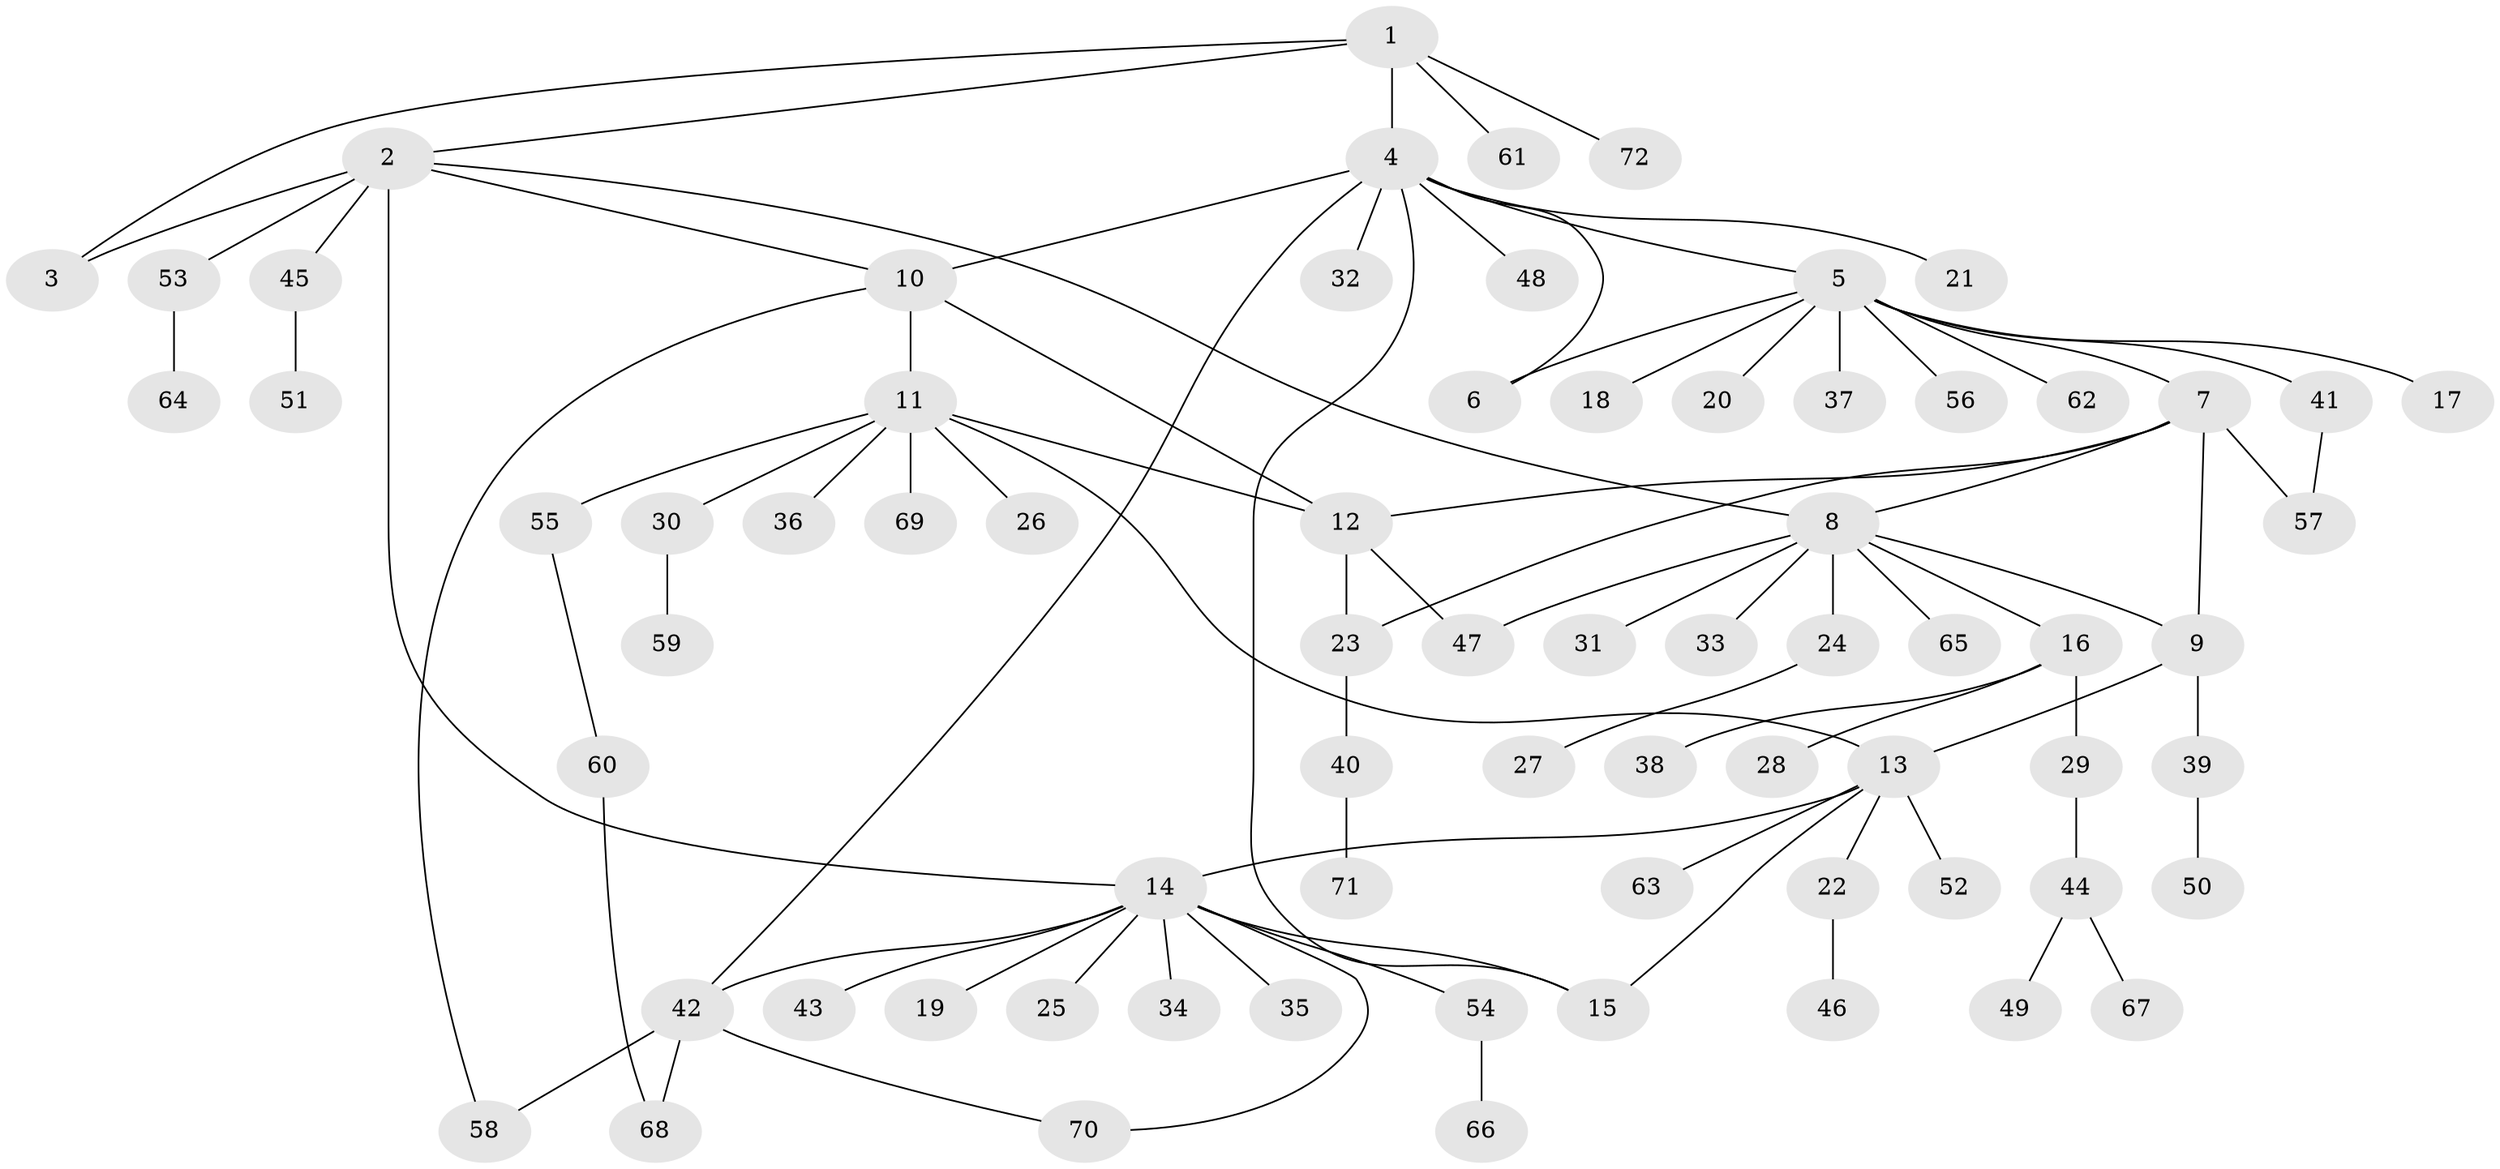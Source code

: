 // Generated by graph-tools (version 1.1) at 2025/15/03/09/25 04:15:56]
// undirected, 72 vertices, 89 edges
graph export_dot {
graph [start="1"]
  node [color=gray90,style=filled];
  1;
  2;
  3;
  4;
  5;
  6;
  7;
  8;
  9;
  10;
  11;
  12;
  13;
  14;
  15;
  16;
  17;
  18;
  19;
  20;
  21;
  22;
  23;
  24;
  25;
  26;
  27;
  28;
  29;
  30;
  31;
  32;
  33;
  34;
  35;
  36;
  37;
  38;
  39;
  40;
  41;
  42;
  43;
  44;
  45;
  46;
  47;
  48;
  49;
  50;
  51;
  52;
  53;
  54;
  55;
  56;
  57;
  58;
  59;
  60;
  61;
  62;
  63;
  64;
  65;
  66;
  67;
  68;
  69;
  70;
  71;
  72;
  1 -- 2;
  1 -- 3;
  1 -- 4;
  1 -- 61;
  1 -- 72;
  2 -- 3;
  2 -- 8;
  2 -- 10;
  2 -- 14;
  2 -- 45;
  2 -- 53;
  4 -- 5;
  4 -- 6;
  4 -- 10;
  4 -- 15;
  4 -- 21;
  4 -- 32;
  4 -- 42;
  4 -- 48;
  5 -- 6;
  5 -- 7;
  5 -- 17;
  5 -- 18;
  5 -- 20;
  5 -- 37;
  5 -- 41;
  5 -- 56;
  5 -- 62;
  7 -- 8;
  7 -- 9;
  7 -- 12;
  7 -- 23;
  7 -- 57;
  8 -- 9;
  8 -- 16;
  8 -- 24;
  8 -- 31;
  8 -- 33;
  8 -- 47;
  8 -- 65;
  9 -- 13;
  9 -- 39;
  10 -- 11;
  10 -- 12;
  10 -- 58;
  11 -- 12;
  11 -- 13;
  11 -- 26;
  11 -- 30;
  11 -- 36;
  11 -- 55;
  11 -- 69;
  12 -- 23;
  12 -- 47;
  13 -- 14;
  13 -- 15;
  13 -- 22;
  13 -- 52;
  13 -- 63;
  14 -- 15;
  14 -- 19;
  14 -- 25;
  14 -- 34;
  14 -- 35;
  14 -- 42;
  14 -- 43;
  14 -- 54;
  14 -- 70;
  16 -- 28;
  16 -- 29;
  16 -- 38;
  22 -- 46;
  23 -- 40;
  24 -- 27;
  29 -- 44;
  30 -- 59;
  39 -- 50;
  40 -- 71;
  41 -- 57;
  42 -- 58;
  42 -- 68;
  42 -- 70;
  44 -- 49;
  44 -- 67;
  45 -- 51;
  53 -- 64;
  54 -- 66;
  55 -- 60;
  60 -- 68;
}
